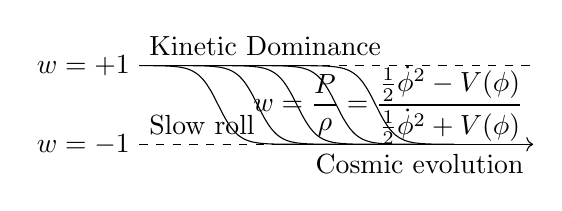 \begin{tikzpicture}
  \draw[dashed] (0,1) 
  node[above right] {Kinetic Dominance} 
  node[left] {\(w=+1\)} 
  -- (5,1);
  \draw[dashed] (0,0) 
  node[above right] {Slow roll} 
  node[left] {\(w=-1\)} 
  -- (5,0);

  \draw[smooth,domain=-1:1] plot(\x+1,  {0.5*(1-tanh(4*\x))});
  \draw[smooth,domain=-1:1] plot(\x+1.5,{0.5*(1-tanh(4*\x))});
  \draw[smooth,domain=-1:1] plot(\x+2,  {0.5*(1-tanh(4*\x))});
  \draw[smooth,domain=-1:1] plot(\x+2.5,{0.5*(1-tanh(4*\x))});
  \draw[smooth,domain=-1:1] plot(\x+3,  {0.5*(1-tanh(4*\x))});

  \draw (0,1) -- (2,1);
  \draw[->] (2,0) -- (5,0) node [below left] {Cosmic evolution};

  \node[left] at (5,0.5) {\(\displaystyle w = \frac{P}{\rho} = \frac{\frac{1}{2}\dot{\phi}^2-V(\phi)}{\frac{1}{2}\dot{\phi}^2+V(\phi)}\)} ;

\end{tikzpicture}
